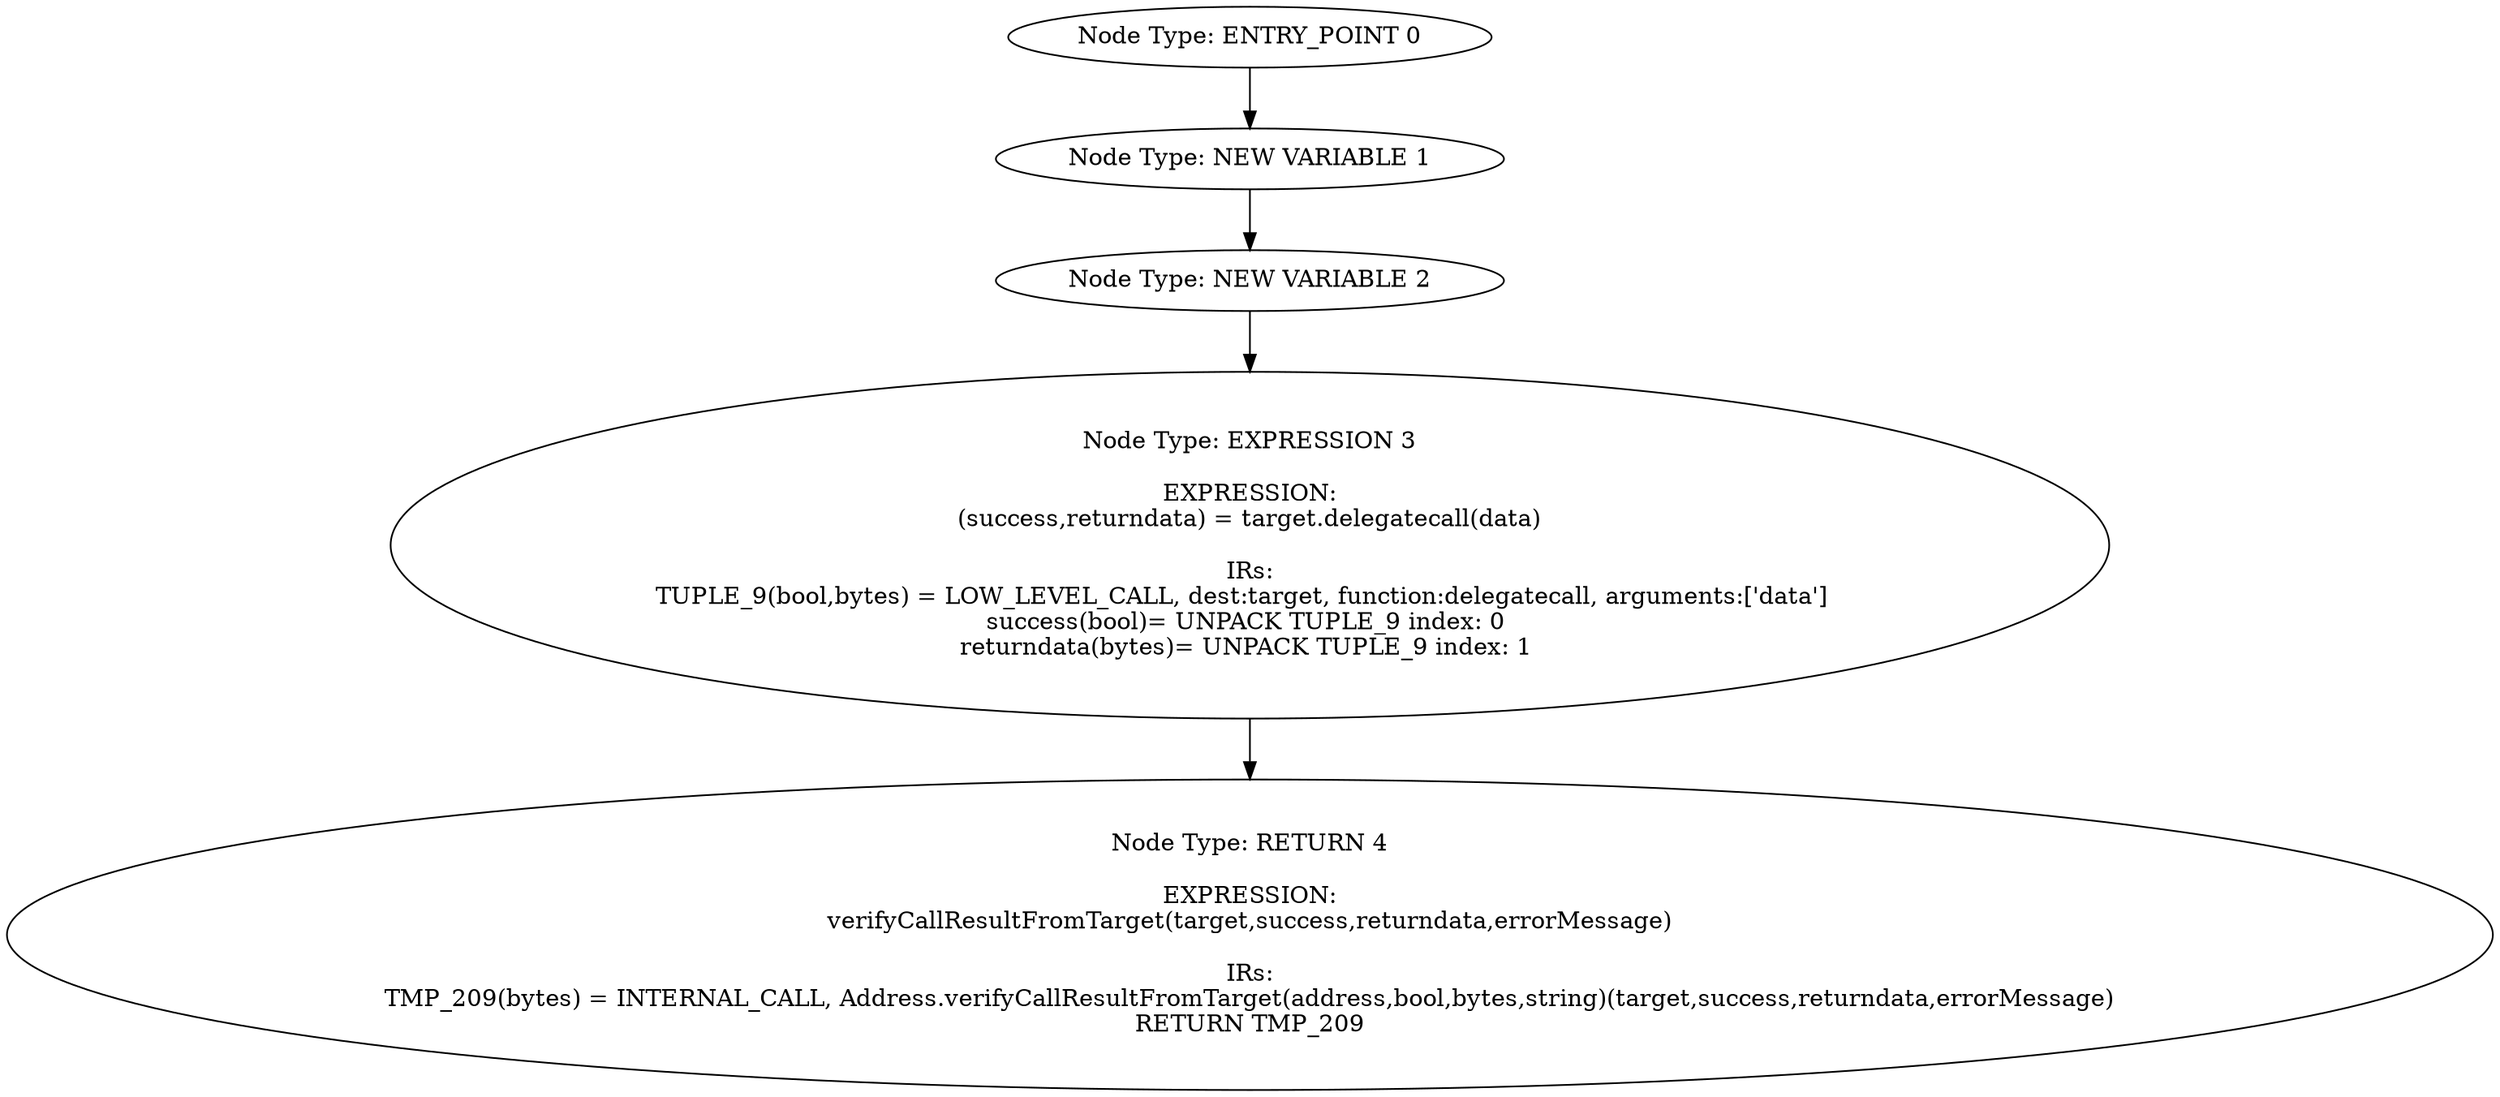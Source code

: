digraph{
0[label="Node Type: ENTRY_POINT 0
"];
0->1;
1[label="Node Type: NEW VARIABLE 1
"];
1->2;
2[label="Node Type: NEW VARIABLE 2
"];
2->3;
3[label="Node Type: EXPRESSION 3

EXPRESSION:
(success,returndata) = target.delegatecall(data)

IRs:
TUPLE_9(bool,bytes) = LOW_LEVEL_CALL, dest:target, function:delegatecall, arguments:['data']  
success(bool)= UNPACK TUPLE_9 index: 0 
returndata(bytes)= UNPACK TUPLE_9 index: 1 "];
3->4;
4[label="Node Type: RETURN 4

EXPRESSION:
verifyCallResultFromTarget(target,success,returndata,errorMessage)

IRs:
TMP_209(bytes) = INTERNAL_CALL, Address.verifyCallResultFromTarget(address,bool,bytes,string)(target,success,returndata,errorMessage)
RETURN TMP_209"];
}
